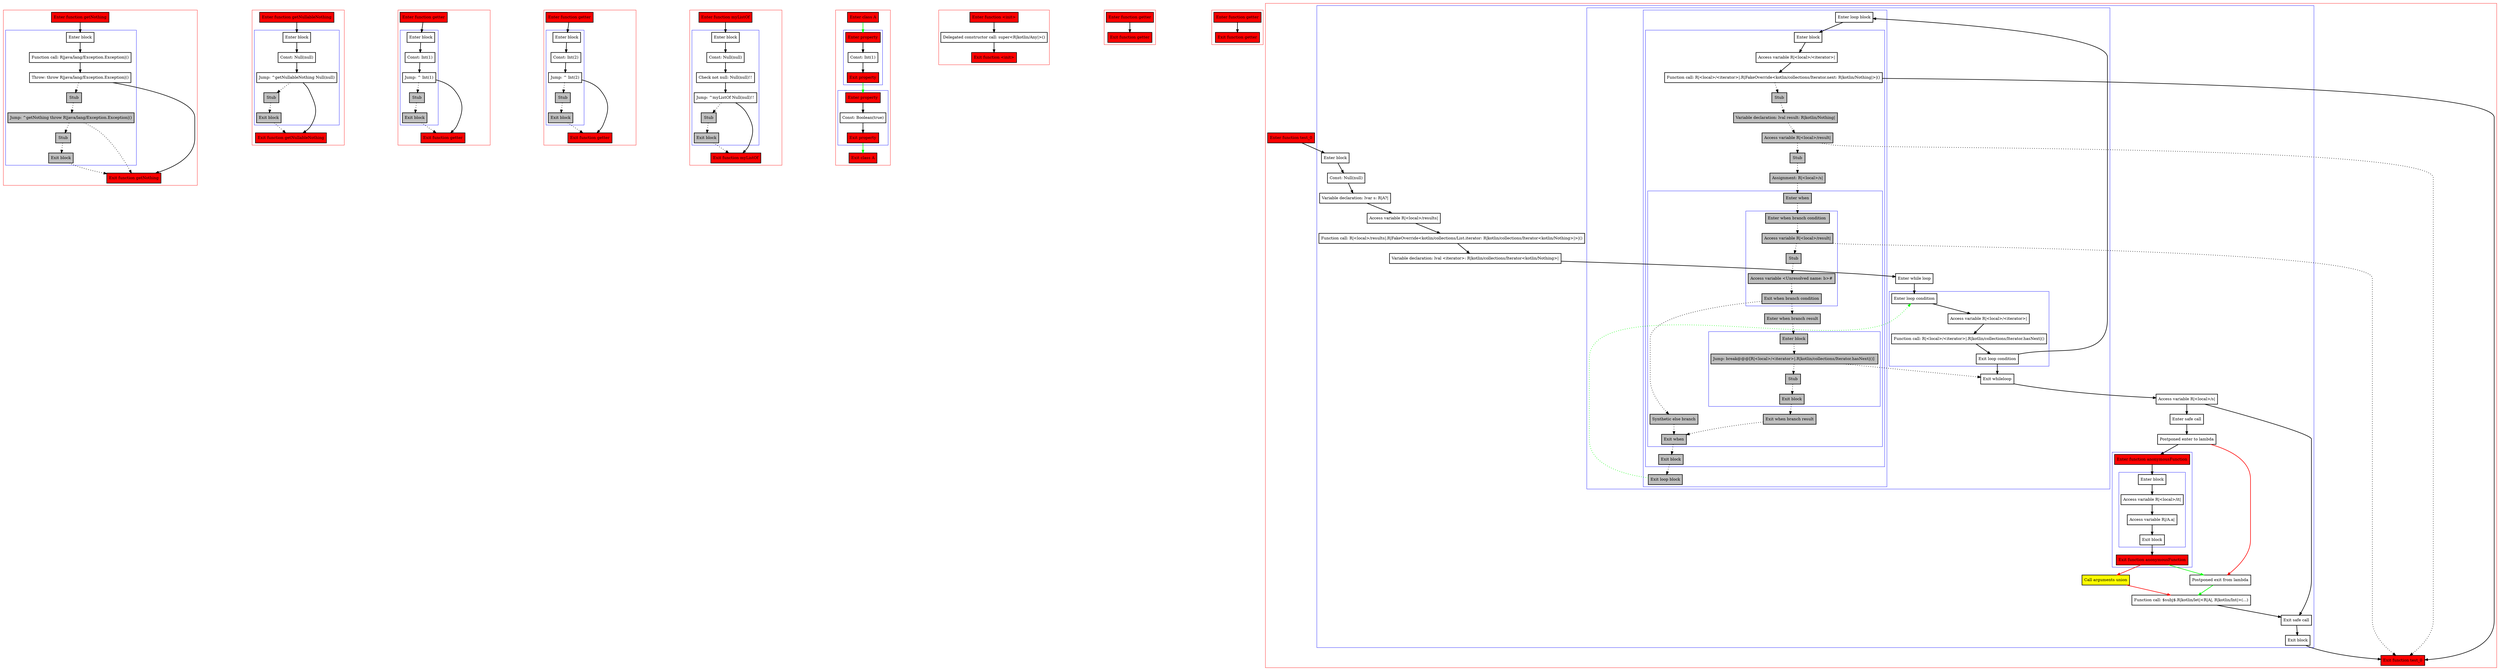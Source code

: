 digraph smartcastToNothing_kt {
    graph [nodesep=3]
    node [shape=box penwidth=2]
    edge [penwidth=2]

    subgraph cluster_0 {
        color=red
        0 [label="Enter function getNothing" style="filled" fillcolor=red];
        subgraph cluster_1 {
            color=blue
            1 [label="Enter block"];
            2 [label="Function call: R|java/lang/Exception.Exception|()"];
            3 [label="Throw: throw R|java/lang/Exception.Exception|()"];
            4 [label="Stub" style="filled" fillcolor=gray];
            5 [label="Jump: ^getNothing throw R|java/lang/Exception.Exception|()" style="filled" fillcolor=gray];
            6 [label="Stub" style="filled" fillcolor=gray];
            7 [label="Exit block" style="filled" fillcolor=gray];
        }
        8 [label="Exit function getNothing" style="filled" fillcolor=red];
    }
    0 -> {1};
    1 -> {2};
    2 -> {3};
    3 -> {8};
    3 -> {4} [style=dotted];
    4 -> {5} [style=dotted];
    5 -> {8 6} [style=dotted];
    6 -> {7} [style=dotted];
    7 -> {8} [style=dotted];

    subgraph cluster_2 {
        color=red
        9 [label="Enter function getNullableNothing" style="filled" fillcolor=red];
        subgraph cluster_3 {
            color=blue
            10 [label="Enter block"];
            11 [label="Const: Null(null)"];
            12 [label="Jump: ^getNullableNothing Null(null)"];
            13 [label="Stub" style="filled" fillcolor=gray];
            14 [label="Exit block" style="filled" fillcolor=gray];
        }
        15 [label="Exit function getNullableNothing" style="filled" fillcolor=red];
    }
    9 -> {10};
    10 -> {11};
    11 -> {12};
    12 -> {15};
    12 -> {13} [style=dotted];
    13 -> {14} [style=dotted];
    14 -> {15} [style=dotted];

    subgraph cluster_4 {
        color=red
        16 [label="Enter function getter" style="filled" fillcolor=red];
        subgraph cluster_5 {
            color=blue
            17 [label="Enter block"];
            18 [label="Const: Int(1)"];
            19 [label="Jump: ^ Int(1)"];
            20 [label="Stub" style="filled" fillcolor=gray];
            21 [label="Exit block" style="filled" fillcolor=gray];
        }
        22 [label="Exit function getter" style="filled" fillcolor=red];
    }
    16 -> {17};
    17 -> {18};
    18 -> {19};
    19 -> {22};
    19 -> {20} [style=dotted];
    20 -> {21} [style=dotted];
    21 -> {22} [style=dotted];

    subgraph cluster_6 {
        color=red
        23 [label="Enter function getter" style="filled" fillcolor=red];
        subgraph cluster_7 {
            color=blue
            24 [label="Enter block"];
            25 [label="Const: Int(2)"];
            26 [label="Jump: ^ Int(2)"];
            27 [label="Stub" style="filled" fillcolor=gray];
            28 [label="Exit block" style="filled" fillcolor=gray];
        }
        29 [label="Exit function getter" style="filled" fillcolor=red];
    }
    23 -> {24};
    24 -> {25};
    25 -> {26};
    26 -> {29};
    26 -> {27} [style=dotted];
    27 -> {28} [style=dotted];
    28 -> {29} [style=dotted];

    subgraph cluster_8 {
        color=red
        30 [label="Enter function myListOf" style="filled" fillcolor=red];
        subgraph cluster_9 {
            color=blue
            31 [label="Enter block"];
            32 [label="Const: Null(null)"];
            33 [label="Check not null: Null(null)!!"];
            34 [label="Jump: ^myListOf Null(null)!!"];
            35 [label="Stub" style="filled" fillcolor=gray];
            36 [label="Exit block" style="filled" fillcolor=gray];
        }
        37 [label="Exit function myListOf" style="filled" fillcolor=red];
    }
    30 -> {31};
    31 -> {32};
    32 -> {33};
    33 -> {34};
    34 -> {37};
    34 -> {35} [style=dotted];
    35 -> {36} [style=dotted];
    36 -> {37} [style=dotted];

    subgraph cluster_10 {
        color=red
        38 [label="Enter class A" style="filled" fillcolor=red];
        subgraph cluster_11 {
            color=blue
            40 [label="Enter property" style="filled" fillcolor=red];
            41 [label="Const: Int(1)"];
            42 [label="Exit property" style="filled" fillcolor=red];
        }
        subgraph cluster_12 {
            color=blue
            43 [label="Enter property" style="filled" fillcolor=red];
            44 [label="Const: Boolean(true)"];
            45 [label="Exit property" style="filled" fillcolor=red];
        }
        39 [label="Exit class A" style="filled" fillcolor=red];
    }
    38 -> {40} [color=green];
    40 -> {41};
    41 -> {42};
    42 -> {43} [color=green];
    43 -> {44};
    44 -> {45};
    45 -> {39} [color=green];

    subgraph cluster_13 {
        color=red
        46 [label="Enter function <init>" style="filled" fillcolor=red];
        47 [label="Delegated constructor call: super<R|kotlin/Any|>()"];
        48 [label="Exit function <init>" style="filled" fillcolor=red];
    }
    46 -> {47};
    47 -> {48};

    subgraph cluster_14 {
        color=red
        49 [label="Enter function getter" style="filled" fillcolor=red];
        50 [label="Exit function getter" style="filled" fillcolor=red];
    }
    49 -> {50};

    subgraph cluster_15 {
        color=red
        51 [label="Enter function getter" style="filled" fillcolor=red];
        52 [label="Exit function getter" style="filled" fillcolor=red];
    }
    51 -> {52};

    subgraph cluster_16 {
        color=red
        53 [label="Enter function test_0" style="filled" fillcolor=red];
        subgraph cluster_17 {
            color=blue
            54 [label="Enter block"];
            55 [label="Const: Null(null)"];
            56 [label="Variable declaration: lvar s: R|A?|"];
            57 [label="Access variable R|<local>/results|"];
            58 [label="Function call: R|<local>/results|.R|FakeOverride<kotlin/collections/List.iterator: R|kotlin/collections/Iterator<kotlin/Nothing>|>|()"];
            59 [label="Variable declaration: lval <iterator>: R|kotlin/collections/Iterator<kotlin/Nothing>|"];
            subgraph cluster_18 {
                color=blue
                60 [label="Enter while loop"];
                subgraph cluster_19 {
                    color=blue
                    61 [label="Enter loop condition"];
                    62 [label="Access variable R|<local>/<iterator>|"];
                    63 [label="Function call: R|<local>/<iterator>|.R|kotlin/collections/Iterator.hasNext|()"];
                    64 [label="Exit loop condition"];
                }
                subgraph cluster_20 {
                    color=blue
                    65 [label="Enter loop block"];
                    subgraph cluster_21 {
                        color=blue
                        66 [label="Enter block"];
                        67 [label="Access variable R|<local>/<iterator>|"];
                        68 [label="Function call: R|<local>/<iterator>|.R|FakeOverride<kotlin/collections/Iterator.next: R|kotlin/Nothing|>|()"];
                        69 [label="Stub" style="filled" fillcolor=gray];
                        70 [label="Variable declaration: lval result: R|kotlin/Nothing|" style="filled" fillcolor=gray];
                        71 [label="Access variable R|<local>/result|" style="filled" fillcolor=gray];
                        72 [label="Stub" style="filled" fillcolor=gray];
                        73 [label="Assignment: R|<local>/s|" style="filled" fillcolor=gray];
                        subgraph cluster_22 {
                            color=blue
                            74 [label="Enter when" style="filled" fillcolor=gray];
                            subgraph cluster_23 {
                                color=blue
                                75 [label="Enter when branch condition " style="filled" fillcolor=gray];
                                76 [label="Access variable R|<local>/result|" style="filled" fillcolor=gray];
                                77 [label="Stub" style="filled" fillcolor=gray];
                                78 [label="Access variable <Unresolved name: b>#" style="filled" fillcolor=gray];
                                79 [label="Exit when branch condition" style="filled" fillcolor=gray];
                            }
                            80 [label="Synthetic else branch" style="filled" fillcolor=gray];
                            81 [label="Enter when branch result" style="filled" fillcolor=gray];
                            subgraph cluster_24 {
                                color=blue
                                82 [label="Enter block" style="filled" fillcolor=gray];
                                83 [label="Jump: break@@@[R|<local>/<iterator>|.R|kotlin/collections/Iterator.hasNext|()] " style="filled" fillcolor=gray];
                                84 [label="Stub" style="filled" fillcolor=gray];
                                85 [label="Exit block" style="filled" fillcolor=gray];
                            }
                            86 [label="Exit when branch result" style="filled" fillcolor=gray];
                            87 [label="Exit when" style="filled" fillcolor=gray];
                        }
                        88 [label="Exit block" style="filled" fillcolor=gray];
                    }
                    89 [label="Exit loop block" style="filled" fillcolor=gray];
                }
                90 [label="Exit whileloop"];
            }
            91 [label="Access variable R|<local>/s|"];
            92 [label="Enter safe call"];
            93 [label="Postponed enter to lambda"];
            subgraph cluster_25 {
                color=blue
                100 [label="Enter function anonymousFunction" style="filled" fillcolor=red];
                subgraph cluster_26 {
                    color=blue
                    101 [label="Enter block"];
                    102 [label="Access variable R|<local>/it|"];
                    103 [label="Access variable R|/A.a|"];
                    104 [label="Exit block"];
                }
                105 [label="Exit function anonymousFunction" style="filled" fillcolor=red];
            }
            94 [label="Call arguments union" style="filled" fillcolor=yellow];
            95 [label="Postponed exit from lambda"];
            96 [label="Function call: $subj$.R|kotlin/let|<R|A|, R|kotlin/Int|>(...)"];
            97 [label="Exit safe call"];
            98 [label="Exit block"];
        }
        99 [label="Exit function test_0" style="filled" fillcolor=red];
    }
    53 -> {54};
    54 -> {55};
    55 -> {56};
    56 -> {57};
    57 -> {58};
    58 -> {59};
    59 -> {60};
    60 -> {61};
    61 -> {62};
    62 -> {63};
    63 -> {64};
    64 -> {90 65};
    65 -> {66};
    66 -> {67};
    67 -> {68};
    68 -> {99};
    68 -> {69} [style=dotted];
    69 -> {70} [style=dotted];
    70 -> {71} [style=dotted];
    71 -> {99 72} [style=dotted];
    72 -> {73} [style=dotted];
    73 -> {74} [style=dotted];
    74 -> {75} [style=dotted];
    75 -> {76} [style=dotted];
    76 -> {99 77} [style=dotted];
    77 -> {78} [style=dotted];
    78 -> {79} [style=dotted];
    79 -> {81 80} [style=dotted];
    80 -> {87} [style=dotted];
    81 -> {82} [style=dotted];
    82 -> {83} [style=dotted];
    83 -> {90 84} [style=dotted];
    84 -> {85} [style=dotted];
    85 -> {86} [style=dotted];
    86 -> {87} [style=dotted];
    87 -> {88} [style=dotted];
    88 -> {89} [style=dotted];
    89 -> {61} [color=green style=dotted];
    90 -> {91};
    91 -> {92 97};
    92 -> {93};
    93 -> {100};
    93 -> {95} [color=red];
    94 -> {96} [color=red];
    95 -> {96} [color=green];
    96 -> {97};
    97 -> {98};
    98 -> {99};
    100 -> {101};
    101 -> {102};
    102 -> {103};
    103 -> {104};
    104 -> {105};
    105 -> {94} [color=red];
    105 -> {95} [color=green];

}
